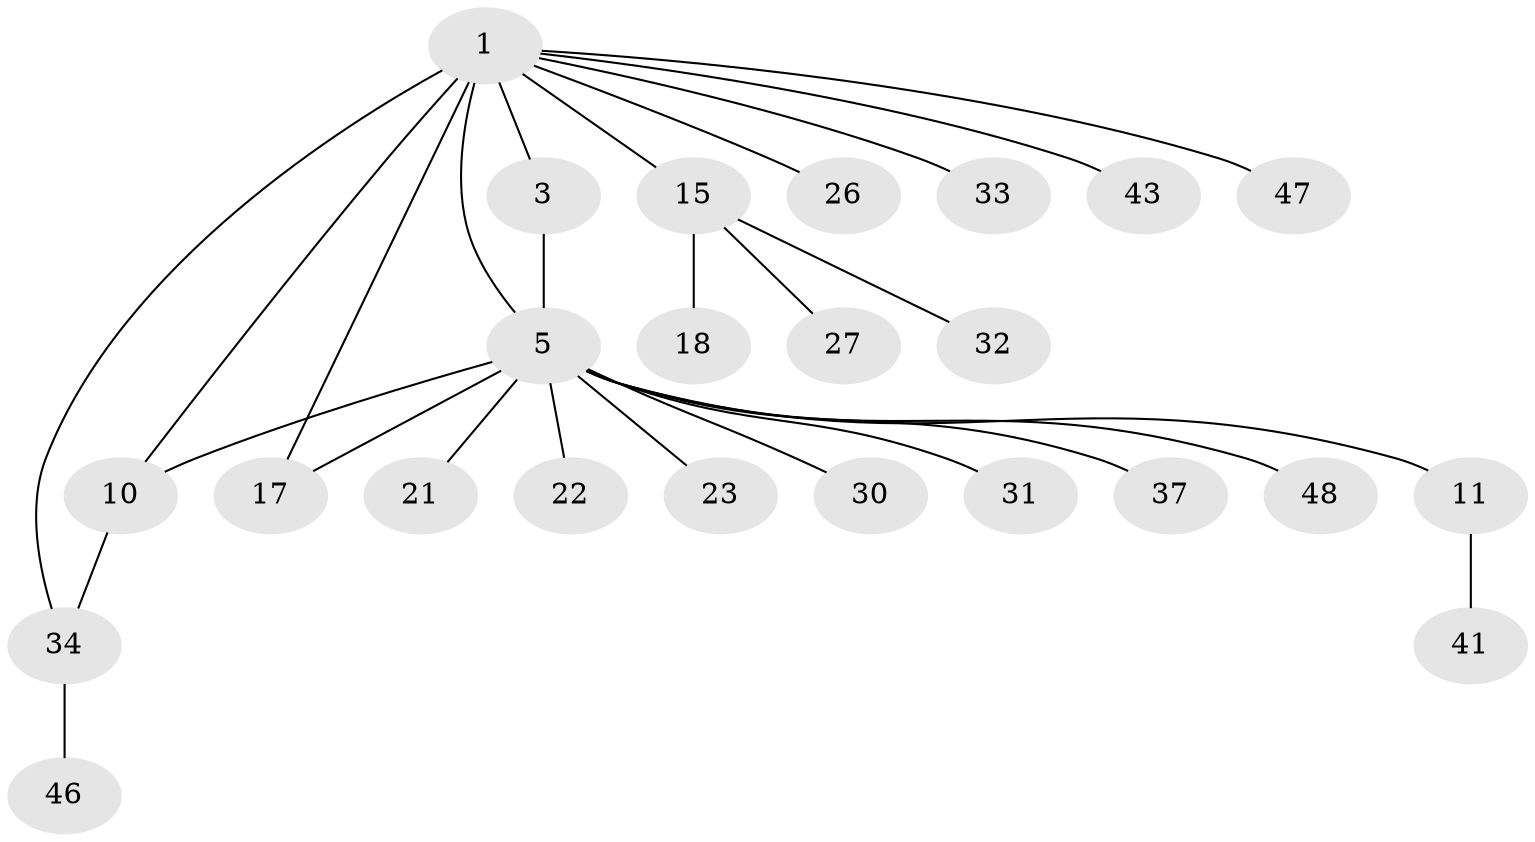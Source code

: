 // original degree distribution, {6: 0.08333333333333333, 5: 0.041666666666666664, 3: 0.08333333333333333, 7: 0.020833333333333332, 4: 0.08333333333333333, 1: 0.4791666666666667, 2: 0.20833333333333334}
// Generated by graph-tools (version 1.1) at 2025/16/03/09/25 04:16:00]
// undirected, 24 vertices, 27 edges
graph export_dot {
graph [start="1"]
  node [color=gray90,style=filled];
  1 [super="+2+12+4"];
  3;
  5 [super="+9+6+7"];
  10;
  11 [super="+29"];
  15 [super="+39"];
  17 [super="+24+38+35"];
  18 [super="+40"];
  21;
  22;
  23;
  26;
  27;
  30;
  31;
  32;
  33;
  34;
  37 [super="+44"];
  41;
  43;
  46;
  47;
  48;
  1 -- 10;
  1 -- 17;
  1 -- 5 [weight=3];
  1 -- 43;
  1 -- 47;
  1 -- 33;
  1 -- 3;
  1 -- 34;
  1 -- 26;
  1 -- 15;
  3 -- 5 [weight=2];
  5 -- 37;
  5 -- 10 [weight=2];
  5 -- 11;
  5 -- 30;
  5 -- 17;
  5 -- 48;
  5 -- 23;
  5 -- 21;
  5 -- 22;
  5 -- 31;
  10 -- 34;
  11 -- 41;
  15 -- 18;
  15 -- 27;
  15 -- 32;
  34 -- 46;
}
